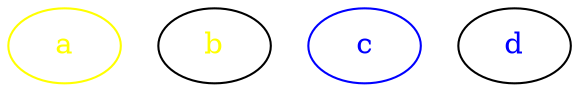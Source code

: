 digraph {
    node[fontcolor=yellow]

    a[class=red color=yellow]
    b[class=red]

    subgraph {
        node[fontcolor=blue]

        c[class=green color=blue]
        d[class=green]
    }
}
